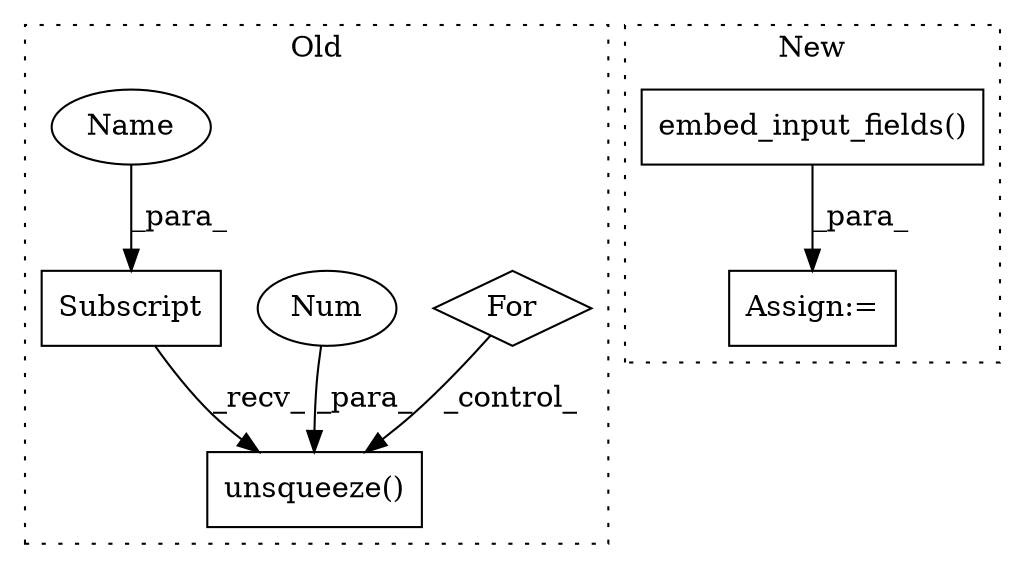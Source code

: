 digraph G {
subgraph cluster0 {
1 [label="For" a="107" s="3613,3642" l="4,62" shape="diamond"];
3 [label="Subscript" a="63" s="3713,0" l="18,0" shape="box"];
4 [label="unsqueeze()" a="75" s="3713,3743" l="29,1" shape="box"];
5 [label="Num" a="76" s="3742" l="1" shape="ellipse"];
7 [label="Name" a="87" s="3725" l="5" shape="ellipse"];
label = "Old";
style="dotted";
}
subgraph cluster1 {
2 [label="embed_input_fields()" a="75" s="3144,3179" l="24,1" shape="box"];
6 [label="Assign:=" a="68" s="3124" l="20" shape="box"];
label = "New";
style="dotted";
}
1 -> 4 [label="_control_"];
2 -> 6 [label="_para_"];
3 -> 4 [label="_recv_"];
5 -> 4 [label="_para_"];
7 -> 3 [label="_para_"];
}